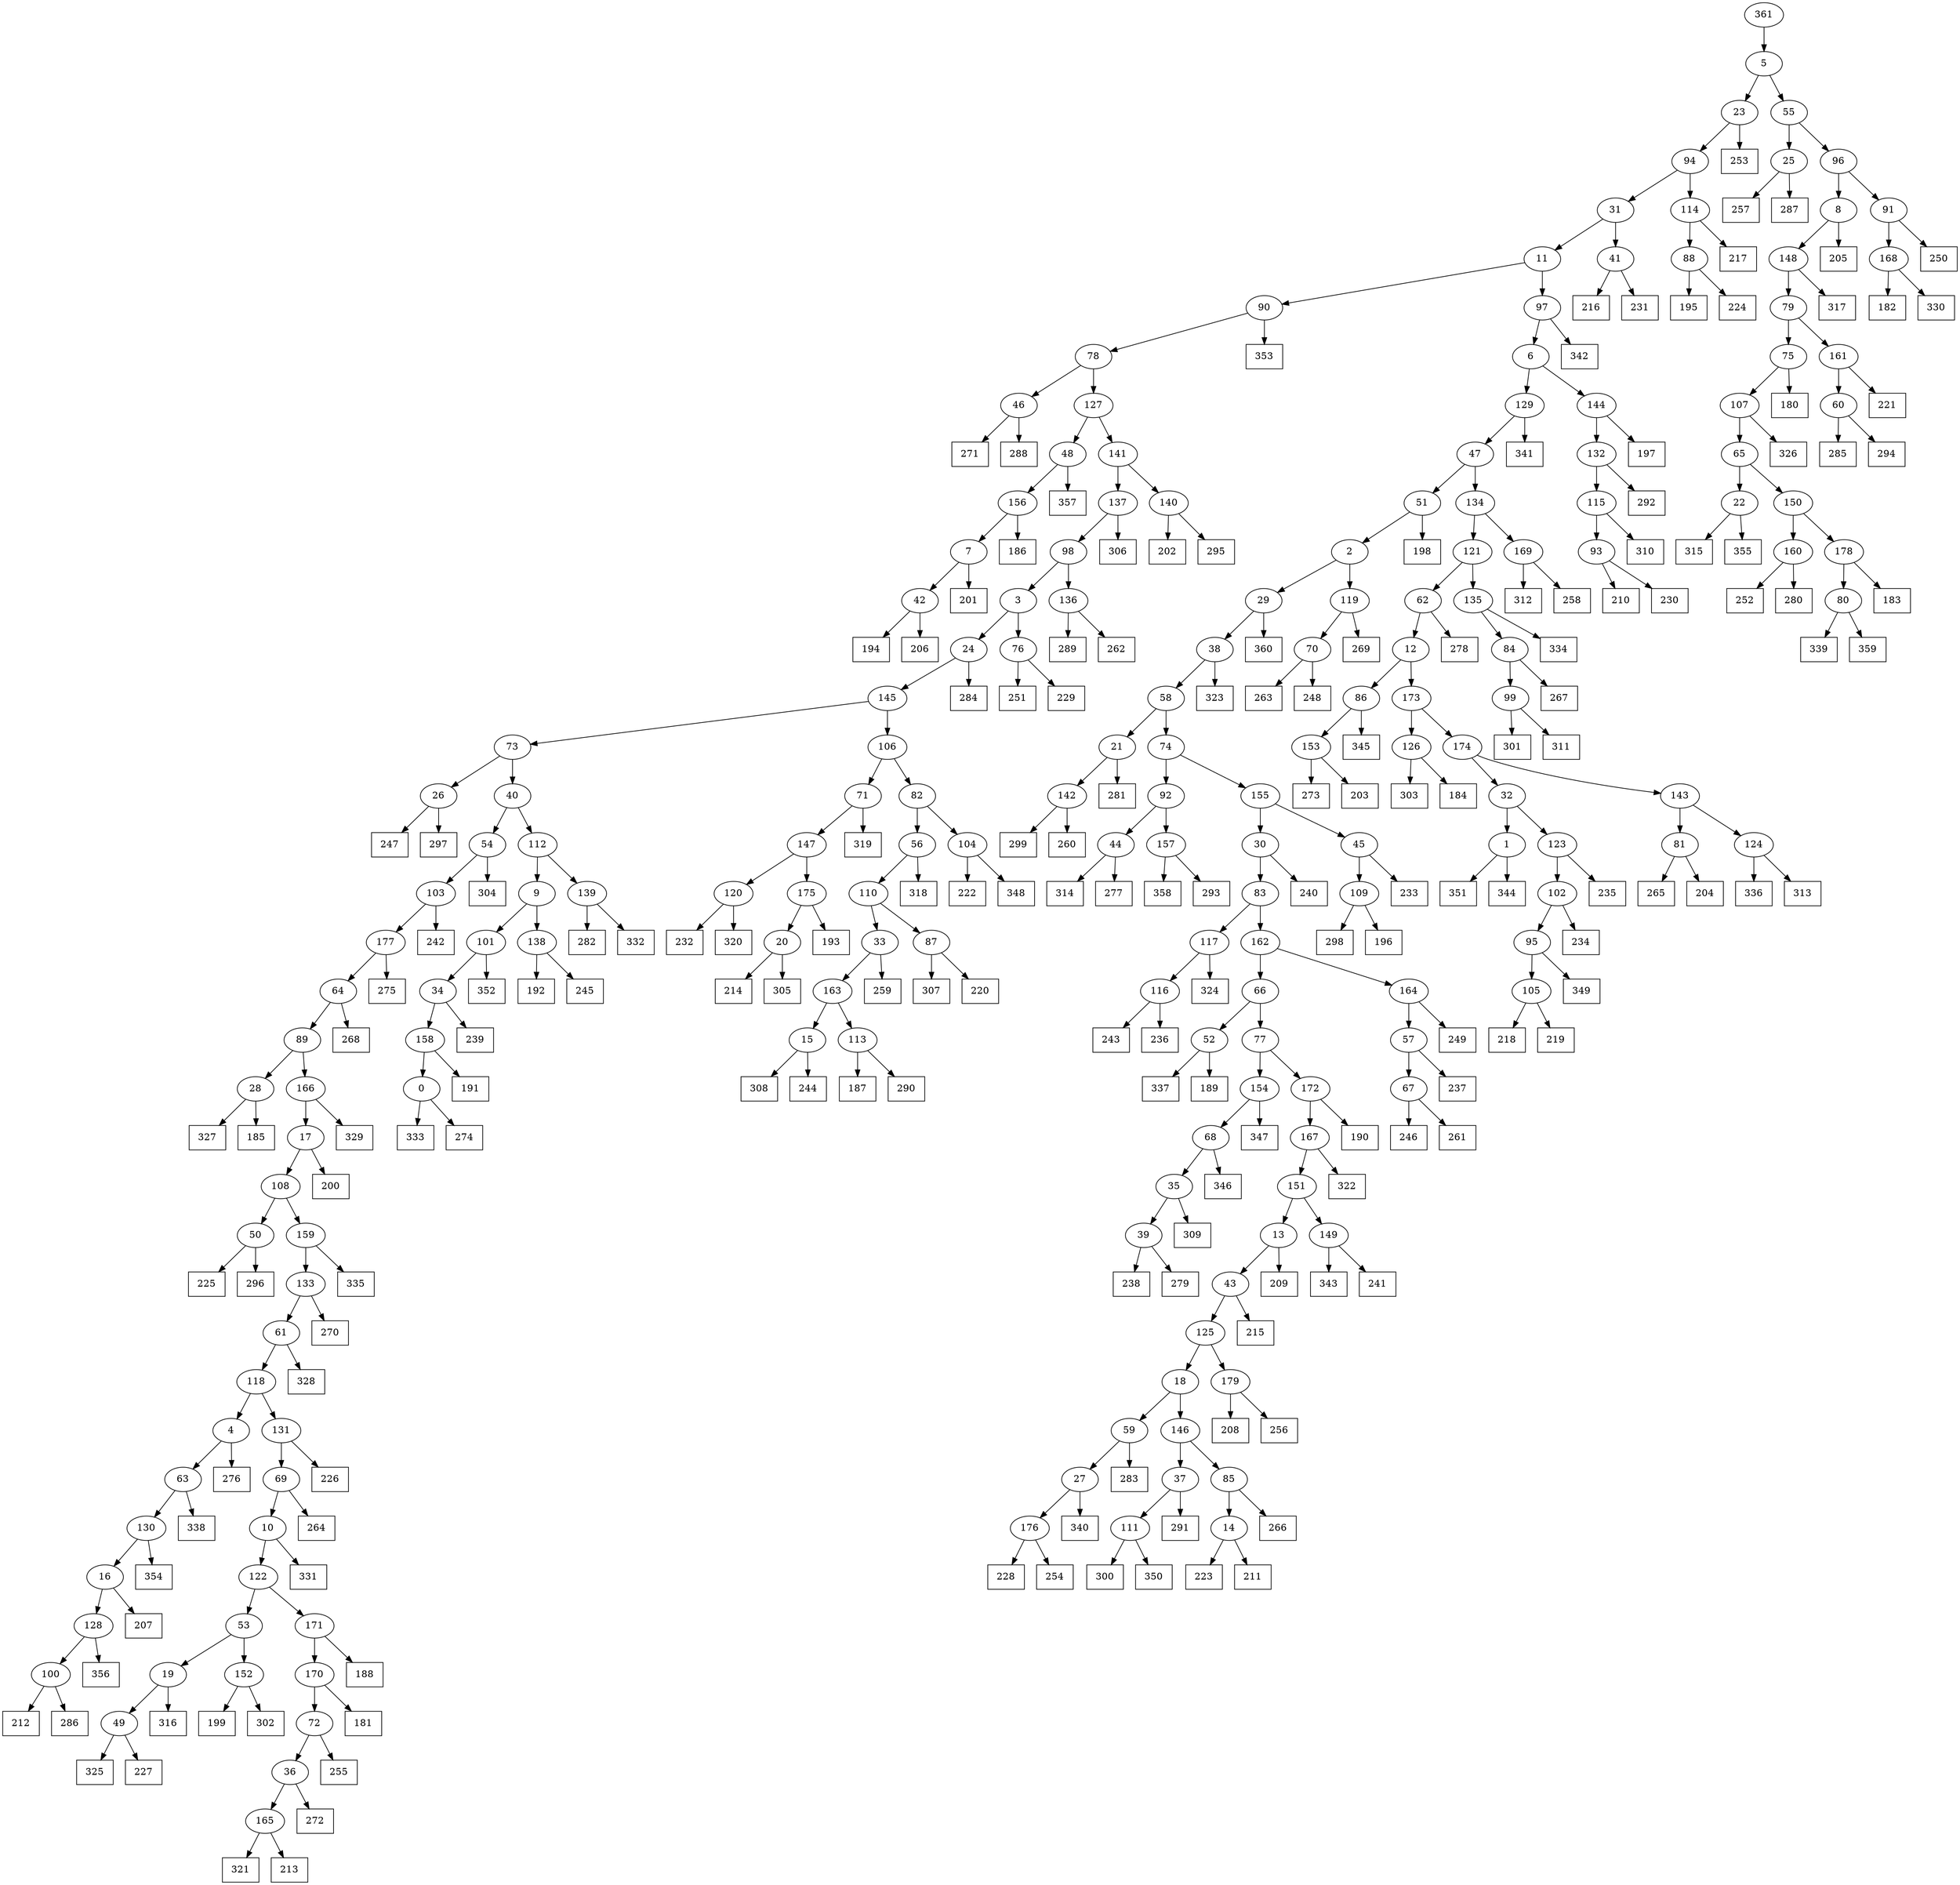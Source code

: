 digraph G {
0[label="0"];
1[label="1"];
2[label="2"];
3[label="3"];
4[label="4"];
5[label="5"];
6[label="6"];
7[label="7"];
8[label="8"];
9[label="9"];
10[label="10"];
11[label="11"];
12[label="12"];
13[label="13"];
14[label="14"];
15[label="15"];
16[label="16"];
17[label="17"];
18[label="18"];
19[label="19"];
20[label="20"];
21[label="21"];
22[label="22"];
23[label="23"];
24[label="24"];
25[label="25"];
26[label="26"];
27[label="27"];
28[label="28"];
29[label="29"];
30[label="30"];
31[label="31"];
32[label="32"];
33[label="33"];
34[label="34"];
35[label="35"];
36[label="36"];
37[label="37"];
38[label="38"];
39[label="39"];
40[label="40"];
41[label="41"];
42[label="42"];
43[label="43"];
44[label="44"];
45[label="45"];
46[label="46"];
47[label="47"];
48[label="48"];
49[label="49"];
50[label="50"];
51[label="51"];
52[label="52"];
53[label="53"];
54[label="54"];
55[label="55"];
56[label="56"];
57[label="57"];
58[label="58"];
59[label="59"];
60[label="60"];
61[label="61"];
62[label="62"];
63[label="63"];
64[label="64"];
65[label="65"];
66[label="66"];
67[label="67"];
68[label="68"];
69[label="69"];
70[label="70"];
71[label="71"];
72[label="72"];
73[label="73"];
74[label="74"];
75[label="75"];
76[label="76"];
77[label="77"];
78[label="78"];
79[label="79"];
80[label="80"];
81[label="81"];
82[label="82"];
83[label="83"];
84[label="84"];
85[label="85"];
86[label="86"];
87[label="87"];
88[label="88"];
89[label="89"];
90[label="90"];
91[label="91"];
92[label="92"];
93[label="93"];
94[label="94"];
95[label="95"];
96[label="96"];
97[label="97"];
98[label="98"];
99[label="99"];
100[label="100"];
101[label="101"];
102[label="102"];
103[label="103"];
104[label="104"];
105[label="105"];
106[label="106"];
107[label="107"];
108[label="108"];
109[label="109"];
110[label="110"];
111[label="111"];
112[label="112"];
113[label="113"];
114[label="114"];
115[label="115"];
116[label="116"];
117[label="117"];
118[label="118"];
119[label="119"];
120[label="120"];
121[label="121"];
122[label="122"];
123[label="123"];
124[label="124"];
125[label="125"];
126[label="126"];
127[label="127"];
128[label="128"];
129[label="129"];
130[label="130"];
131[label="131"];
132[label="132"];
133[label="133"];
134[label="134"];
135[label="135"];
136[label="136"];
137[label="137"];
138[label="138"];
139[label="139"];
140[label="140"];
141[label="141"];
142[label="142"];
143[label="143"];
144[label="144"];
145[label="145"];
146[label="146"];
147[label="147"];
148[label="148"];
149[label="149"];
150[label="150"];
151[label="151"];
152[label="152"];
153[label="153"];
154[label="154"];
155[label="155"];
156[label="156"];
157[label="157"];
158[label="158"];
159[label="159"];
160[label="160"];
161[label="161"];
162[label="162"];
163[label="163"];
164[label="164"];
165[label="165"];
166[label="166"];
167[label="167"];
168[label="168"];
169[label="169"];
170[label="170"];
171[label="171"];
172[label="172"];
173[label="173"];
174[label="174"];
175[label="175"];
176[label="176"];
177[label="177"];
178[label="178"];
179[label="179"];
180[shape=box,label="316"];
181[shape=box,label="307"];
182[shape=box,label="238"];
183[shape=box,label="351"];
184[shape=box,label="249"];
185[shape=box,label="228"];
186[shape=box,label="314"];
187[shape=box,label="210"];
188[shape=box,label="319"];
189[shape=box,label="299"];
190[shape=box,label="263"];
191[shape=box,label="300"];
192[shape=box,label="337"];
193[shape=box,label="182"];
194[shape=box,label="324"];
195[shape=box,label="193"];
196[shape=box,label="343"];
197[shape=box,label="273"];
198[shape=box,label="315"];
199[shape=box,label="226"];
200[shape=box,label="358"];
201[shape=box,label="278"];
202[shape=box,label="321"];
203[shape=box,label="282"];
204[shape=box,label="243"];
205[shape=box,label="207"];
206[shape=box,label="292"];
207[shape=box,label="223"];
208[shape=box,label="194"];
209[shape=box,label="339"];
210[shape=box,label="248"];
211[shape=box,label="212"];
212[shape=box,label="336"];
213[shape=box,label="285"];
214[shape=box,label="330"];
215[shape=box,label="323"];
216[shape=box,label="354"];
217[shape=box,label="246"];
218[shape=box,label="202"];
219[shape=box,label="322"];
220[shape=box,label="254"];
221[shape=box,label="310"];
222[shape=box,label="234"];
223[shape=box,label="313"];
224[shape=box,label="265"];
225[shape=box,label="318"];
226[shape=box,label="349"];
227[shape=box,label="345"];
228[shape=box,label="355"];
229[shape=box,label="192"];
230[shape=box,label="291"];
231[shape=box,label="335"];
232[shape=box,label="221"];
233[shape=box,label="334"];
234[shape=box,label="239"];
235[shape=box,label="357"];
236[shape=box,label="269"];
237[shape=box,label="275"];
238[shape=box,label="325"];
239[shape=box,label="250"];
240[shape=box,label="266"];
241[shape=box,label="301"];
242[shape=box,label="230"];
243[shape=box,label="236"];
244[shape=box,label="338"];
245[shape=box,label="271"];
246[shape=box,label="295"];
247[shape=box,label="198"];
248[shape=box,label="333"];
249[shape=box,label="225"];
250[shape=box,label="267"];
251[shape=box,label="353"];
252[shape=box,label="181"];
253[shape=box,label="218"];
254[shape=box,label="251"];
255[shape=box,label="352"];
256[shape=box,label="188"];
257[shape=box,label="347"];
258[shape=box,label="360"];
259[shape=box,label="217"];
260[shape=box,label="284"];
261[shape=box,label="331"];
262[shape=box,label="208"];
263[shape=box,label="216"];
264[shape=box,label="200"];
265[shape=box,label="303"];
266[shape=box,label="219"];
267[shape=box,label="264"];
268[shape=box,label="344"];
269[shape=box,label="257"];
270[shape=box,label="309"];
271[shape=box,label="232"];
272[shape=box,label="191"];
273[shape=box,label="255"];
274[shape=box,label="276"];
275[shape=box,label="227"];
276[shape=box,label="247"];
277[shape=box,label="288"];
278[shape=box,label="241"];
279[shape=box,label="327"];
280[shape=box,label="199"];
281[shape=box,label="229"];
282[shape=box,label="214"];
283[shape=box,label="261"];
284[shape=box,label="342"];
285[shape=box,label="220"];
286[shape=box,label="259"];
287[shape=box,label="253"];
288[shape=box,label="184"];
289[shape=box,label="185"];
290[shape=box,label="326"];
291[shape=box,label="305"];
292[shape=box,label="222"];
293[shape=box,label="286"];
294[shape=box,label="256"];
295[shape=box,label="298"];
296[shape=box,label="279"];
297[shape=box,label="341"];
298[shape=box,label="237"];
299[shape=box,label="215"];
300[shape=box,label="231"];
301[shape=box,label="268"];
302[shape=box,label="297"];
303[shape=box,label="283"];
304[shape=box,label="289"];
305[shape=box,label="350"];
306[shape=box,label="317"];
307[shape=box,label="186"];
308[shape=box,label="272"];
309[shape=box,label="203"];
310[shape=box,label="252"];
311[shape=box,label="348"];
312[shape=box,label="277"];
313[shape=box,label="201"];
314[shape=box,label="359"];
315[shape=box,label="180"];
316[shape=box,label="245"];
317[shape=box,label="346"];
318[shape=box,label="294"];
319[shape=box,label="332"];
320[shape=box,label="187"];
321[shape=box,label="240"];
322[shape=box,label="293"];
323[shape=box,label="183"];
324[shape=box,label="328"];
325[shape=box,label="306"];
326[shape=box,label="195"];
327[shape=box,label="270"];
328[shape=box,label="329"];
329[shape=box,label="356"];
330[shape=box,label="224"];
331[shape=box,label="308"];
332[shape=box,label="287"];
333[shape=box,label="213"];
334[shape=box,label="242"];
335[shape=box,label="290"];
336[shape=box,label="196"];
337[shape=box,label="211"];
338[shape=box,label="312"];
339[shape=box,label="262"];
340[shape=box,label="204"];
341[shape=box,label="320"];
342[shape=box,label="190"];
343[shape=box,label="280"];
344[shape=box,label="311"];
345[shape=box,label="302"];
346[shape=box,label="189"];
347[shape=box,label="244"];
348[shape=box,label="205"];
349[shape=box,label="235"];
350[shape=box,label="233"];
351[shape=box,label="281"];
352[shape=box,label="197"];
353[shape=box,label="209"];
354[shape=box,label="206"];
355[shape=box,label="258"];
356[shape=box,label="340"];
357[shape=box,label="274"];
358[shape=box,label="260"];
359[shape=box,label="304"];
360[shape=box,label="296"];
361[label="361"];
29->258 ;
20->291 ;
13->353 ;
146->37 ;
41->263 ;
30->83 ;
24->260 ;
80->314 ;
1->268 ;
25->269 ;
131->199 ;
97->284 ;
39->182 ;
91->239 ;
81->340 ;
14->207 ;
83->162 ;
104->292 ;
69->267 ;
159->231 ;
136->339 ;
171->256 ;
19->180 ;
93->187 ;
30->321 ;
52->346 ;
166->328 ;
107->65 ;
106->71 ;
35->270 ;
59->303 ;
93->242 ;
153->309 ;
143->81 ;
18->59 ;
70->210 ;
169->355 ;
71->188 ;
87->181 ;
116->204 ;
107->290 ;
114->259 ;
125->18 ;
111->191 ;
120->271 ;
2->29 ;
4->274 ;
14->337 ;
144->352 ;
118->4 ;
63->244 ;
8->148 ;
148->306 ;
124->212 ;
176->185 ;
33->163 ;
75->107 ;
120->341 ;
90->251 ;
46->277 ;
163->15 ;
15->347 ;
37->230 ;
119->70 ;
149->278 ;
110->33 ;
33->286 ;
98->136 ;
62->201 ;
88->326 ;
103->334 ;
140->218 ;
7->42 ;
139->319 ;
85->14 ;
158->272 ;
49->238 ;
87->285 ;
166->17 ;
17->264 ;
145->106 ;
88->330 ;
54->359 ;
29->38 ;
38->58 ;
28->289 ;
174->32 ;
32->123 ;
110->87 ;
102->95 ;
126->265 ;
45->350 ;
22->228 ;
12->86 ;
116->243 ;
6->144 ;
46->245 ;
129->47 ;
127->48 ;
90->78 ;
42->354 ;
178->323 ;
1->183 ;
161->232 ;
97->6 ;
78->46 ;
34->158 ;
153->197 ;
74->92 ;
136->304 ;
47->51 ;
51->2 ;
111->305 ;
92->157 ;
157->200 ;
23->94 ;
105->253 ;
13->43 ;
43->299 ;
57->67 ;
177->237 ;
11->97 ;
67->283 ;
71->147 ;
36->308 ;
68->317 ;
84->99 ;
94->114 ;
94->31 ;
52->192 ;
147->175 ;
175->195 ;
112->9 ;
113->335 ;
84->250 ;
42->208 ;
3->24 ;
24->145 ;
160->343 ;
99->344 ;
68->35 ;
76->254 ;
115->221 ;
152->345 ;
167->219 ;
34->234 ;
148->79 ;
100->293 ;
2->119 ;
142->358 ;
163->113 ;
113->320 ;
139->203 ;
40->112 ;
112->139 ;
79->161 ;
78->127 ;
86->227 ;
109->295 ;
48->235 ;
129->297 ;
137->98 ;
103->177 ;
10->261 ;
76->281 ;
128->329 ;
7->313 ;
86->153 ;
143->124 ;
155->45 ;
138->229 ;
141->140 ;
140->246 ;
61->118 ;
162->66 ;
66->52 ;
66->77 ;
6->129 ;
0->248 ;
99->241 ;
172->342 ;
15->331 ;
361->5 ;
121->62 ;
60->213 ;
164->184 ;
26->276 ;
40->54 ;
54->103 ;
38->215 ;
96->8 ;
8->348 ;
100->211 ;
45->109 ;
109->336 ;
81->224 ;
168->193 ;
32->1 ;
55->96 ;
96->91 ;
44->312 ;
98->3 ;
3->76 ;
134->169 ;
73->40 ;
35->39 ;
39->296 ;
61->324 ;
175->20 ;
20->282 ;
31->41 ;
41->300 ;
82->104 ;
104->311 ;
127->141 ;
141->137 ;
174->143 ;
58->74 ;
74->155 ;
50->249 ;
177->64 ;
168->214 ;
55->25 ;
25->332 ;
119->236 ;
80->209 ;
60->318 ;
179->262 ;
155->30 ;
130->216 ;
18->146 ;
146->85 ;
47->134 ;
134->121 ;
67->217 ;
144->132 ;
132->206 ;
27->176 ;
176->220 ;
133->61 ;
57->298 ;
151->13 ;
128->100 ;
59->27 ;
27->356 ;
157->322 ;
156->7 ;
149->196 ;
150->178 ;
178->80 ;
135->84 ;
92->44 ;
179->294 ;
10->122 ;
122->171 ;
62->12 ;
123->102 ;
102->222 ;
156->307 ;
154->68 ;
152->280 ;
16->128 ;
51->247 ;
161->60 ;
4->63 ;
63->130 ;
117->116 ;
89->166 ;
167->151 ;
77->154 ;
154->257 ;
65->22 ;
31->11 ;
11->90 ;
5->55 ;
69->10 ;
79->75 ;
75->315 ;
64->301 ;
121->135 ;
135->233 ;
173->126 ;
21->142 ;
142->189 ;
64->89 ;
77->172 ;
172->167 ;
124->223 ;
132->115 ;
115->93 ;
123->349 ;
106->82 ;
83->117 ;
117->194 ;
95->226 ;
43->125 ;
147->120 ;
114->88 ;
9->138 ;
138->316 ;
165->202 ;
53->152 ;
23->287 ;
19->49 ;
49->275 ;
70->190 ;
95->105 ;
105->266 ;
89->28 ;
28->279 ;
145->73 ;
73->26 ;
56->225 ;
12->173 ;
173->174 ;
37->111 ;
118->131 ;
131->69 ;
48->156 ;
130->16 ;
16->205 ;
26->302 ;
58->21 ;
21->351 ;
122->53 ;
53->19 ;
91->168 ;
82->56 ;
56->110 ;
125->179 ;
171->170 ;
170->252 ;
101->34 ;
72->36 ;
169->338 ;
162->164 ;
137->325 ;
170->72 ;
72->273 ;
164->57 ;
65->150 ;
85->240 ;
36->165 ;
165->333 ;
126->288 ;
9->101 ;
101->255 ;
151->149 ;
108->159 ;
159->133 ;
22->198 ;
17->108 ;
5->23 ;
108->50 ;
50->360 ;
44->186 ;
158->0 ;
0->357 ;
133->327 ;
150->160 ;
160->310 ;
}
